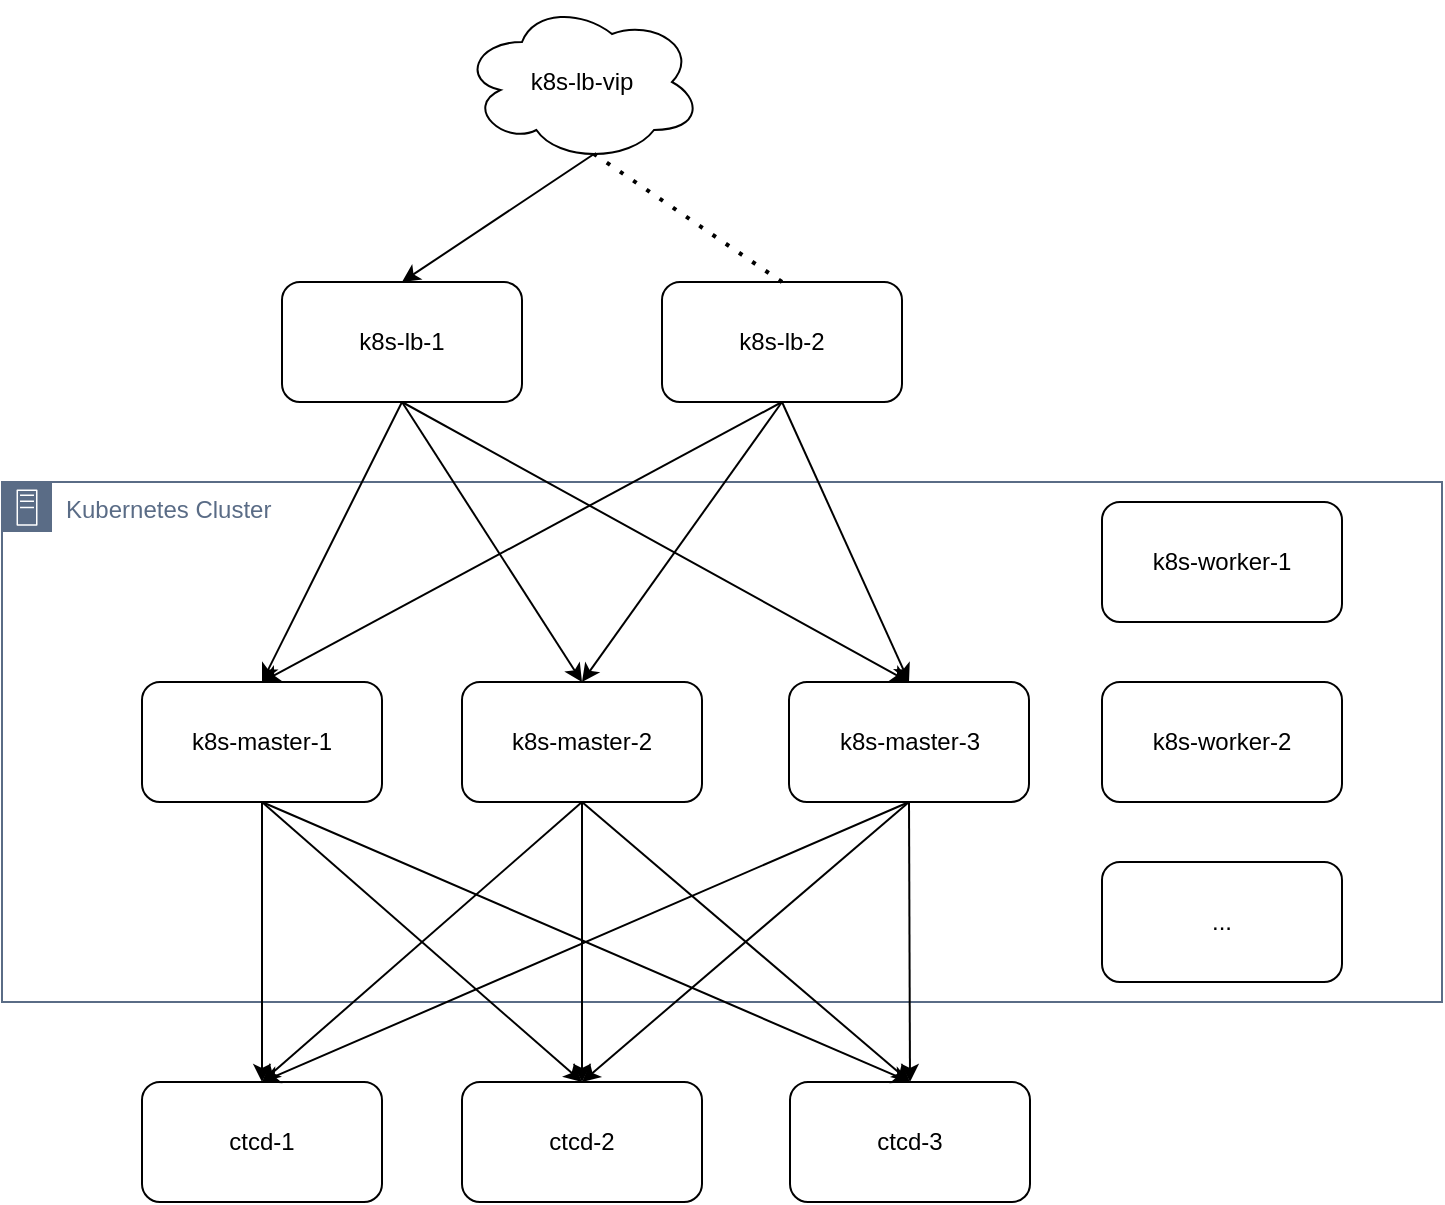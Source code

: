 <mxfile version="13.9.9" type="device"><diagram id="m-_GgwsTSkAfvci85OM7" name="Page-1"><mxGraphModel dx="1086" dy="966" grid="0" gridSize="10" guides="1" tooltips="1" connect="1" arrows="1" fold="1" page="1" pageScale="1" pageWidth="827" pageHeight="1169" math="0" shadow="0"><root><mxCell id="0"/><mxCell id="1" parent="0"/><mxCell id="NEf_bQILvgtllq2JWidJ-28" value="Kubernetes Cluster" style="points=[[0,0],[0.25,0],[0.5,0],[0.75,0],[1,0],[1,0.25],[1,0.5],[1,0.75],[1,1],[0.75,1],[0.5,1],[0.25,1],[0,1],[0,0.75],[0,0.5],[0,0.25]];outlineConnect=0;gradientColor=none;html=1;whiteSpace=wrap;fontSize=12;fontStyle=0;shape=mxgraph.aws4.group;grIcon=mxgraph.aws4.group_on_premise;strokeColor=#5A6C86;fillColor=none;verticalAlign=top;align=left;spacingLeft=30;fontColor=#5A6C86;dashed=0;" parent="1" vertex="1"><mxGeometry x="20" y="350" width="720" height="260" as="geometry"/></mxCell><mxCell id="NEf_bQILvgtllq2JWidJ-1" value="k8s-lb-1" style="rounded=1;whiteSpace=wrap;html=1;" parent="1" vertex="1"><mxGeometry x="160" y="250" width="120" height="60" as="geometry"/></mxCell><mxCell id="NEf_bQILvgtllq2JWidJ-2" value="k8s-master-2" style="rounded=1;whiteSpace=wrap;html=1;" parent="1" vertex="1"><mxGeometry x="250" y="450" width="120" height="60" as="geometry"/></mxCell><mxCell id="NEf_bQILvgtllq2JWidJ-3" value="k8s-master-3" style="rounded=1;whiteSpace=wrap;html=1;" parent="1" vertex="1"><mxGeometry x="413.5" y="450" width="120" height="60" as="geometry"/></mxCell><mxCell id="NEf_bQILvgtllq2JWidJ-4" value="k8s-master-1" style="rounded=1;whiteSpace=wrap;html=1;" parent="1" vertex="1"><mxGeometry x="90" y="450" width="120" height="60" as="geometry"/></mxCell><mxCell id="NEf_bQILvgtllq2JWidJ-5" value="k8s-lb-2" style="rounded=1;whiteSpace=wrap;html=1;" parent="1" vertex="1"><mxGeometry x="350" y="250" width="120" height="60" as="geometry"/></mxCell><mxCell id="NEf_bQILvgtllq2JWidJ-6" value="ctcd-1" style="rounded=1;whiteSpace=wrap;html=1;" parent="1" vertex="1"><mxGeometry x="90" y="650" width="120" height="60" as="geometry"/></mxCell><mxCell id="NEf_bQILvgtllq2JWidJ-7" value="ctcd-2" style="rounded=1;whiteSpace=wrap;html=1;" parent="1" vertex="1"><mxGeometry x="250" y="650" width="120" height="60" as="geometry"/></mxCell><mxCell id="NEf_bQILvgtllq2JWidJ-8" value="ctcd-3" style="rounded=1;whiteSpace=wrap;html=1;" parent="1" vertex="1"><mxGeometry x="414" y="650" width="120" height="60" as="geometry"/></mxCell><mxCell id="NEf_bQILvgtllq2JWidJ-11" value="" style="endArrow=classic;html=1;exitX=0.5;exitY=1;exitDx=0;exitDy=0;entryX=0.5;entryY=0;entryDx=0;entryDy=0;" parent="1" source="NEf_bQILvgtllq2JWidJ-4" target="NEf_bQILvgtllq2JWidJ-6" edge="1"><mxGeometry width="50" height="50" relative="1" as="geometry"><mxPoint x="390" y="590" as="sourcePoint"/><mxPoint x="440" y="540" as="targetPoint"/></mxGeometry></mxCell><mxCell id="NEf_bQILvgtllq2JWidJ-12" value="" style="endArrow=classic;html=1;entryX=0.5;entryY=0;entryDx=0;entryDy=0;" parent="1" target="NEf_bQILvgtllq2JWidJ-8" edge="1"><mxGeometry width="50" height="50" relative="1" as="geometry"><mxPoint x="150" y="510" as="sourcePoint"/><mxPoint x="440" y="540" as="targetPoint"/></mxGeometry></mxCell><mxCell id="NEf_bQILvgtllq2JWidJ-13" value="" style="endArrow=classic;html=1;entryX=0.5;entryY=0;entryDx=0;entryDy=0;exitX=0.5;exitY=1;exitDx=0;exitDy=0;" parent="1" source="NEf_bQILvgtllq2JWidJ-4" target="NEf_bQILvgtllq2JWidJ-7" edge="1"><mxGeometry width="50" height="50" relative="1" as="geometry"><mxPoint x="390" y="590" as="sourcePoint"/><mxPoint x="440" y="540" as="targetPoint"/></mxGeometry></mxCell><mxCell id="NEf_bQILvgtllq2JWidJ-14" value="" style="endArrow=classic;html=1;entryX=0.5;entryY=0;entryDx=0;entryDy=0;exitX=0.5;exitY=1;exitDx=0;exitDy=0;" parent="1" source="NEf_bQILvgtllq2JWidJ-2" target="NEf_bQILvgtllq2JWidJ-6" edge="1"><mxGeometry width="50" height="50" relative="1" as="geometry"><mxPoint x="390" y="590" as="sourcePoint"/><mxPoint x="440" y="540" as="targetPoint"/></mxGeometry></mxCell><mxCell id="NEf_bQILvgtllq2JWidJ-15" value="" style="endArrow=classic;html=1;entryX=0.5;entryY=0;entryDx=0;entryDy=0;exitX=0.5;exitY=1;exitDx=0;exitDy=0;" parent="1" source="NEf_bQILvgtllq2JWidJ-2" target="NEf_bQILvgtllq2JWidJ-7" edge="1"><mxGeometry width="50" height="50" relative="1" as="geometry"><mxPoint x="390" y="590" as="sourcePoint"/><mxPoint x="440" y="540" as="targetPoint"/></mxGeometry></mxCell><mxCell id="NEf_bQILvgtllq2JWidJ-16" value="" style="endArrow=classic;html=1;entryX=0.5;entryY=0;entryDx=0;entryDy=0;exitX=0.5;exitY=1;exitDx=0;exitDy=0;" parent="1" source="NEf_bQILvgtllq2JWidJ-3" target="NEf_bQILvgtllq2JWidJ-7" edge="1"><mxGeometry width="50" height="50" relative="1" as="geometry"><mxPoint x="390" y="590" as="sourcePoint"/><mxPoint x="440" y="540" as="targetPoint"/></mxGeometry></mxCell><mxCell id="NEf_bQILvgtllq2JWidJ-17" value="" style="endArrow=classic;html=1;entryX=0.5;entryY=0;entryDx=0;entryDy=0;exitX=0.5;exitY=1;exitDx=0;exitDy=0;" parent="1" source="NEf_bQILvgtllq2JWidJ-2" target="NEf_bQILvgtllq2JWidJ-8" edge="1"><mxGeometry width="50" height="50" relative="1" as="geometry"><mxPoint x="390" y="590" as="sourcePoint"/><mxPoint x="440" y="540" as="targetPoint"/></mxGeometry></mxCell><mxCell id="NEf_bQILvgtllq2JWidJ-18" value="" style="endArrow=classic;html=1;entryX=0.5;entryY=0;entryDx=0;entryDy=0;exitX=0.5;exitY=1;exitDx=0;exitDy=0;" parent="1" source="NEf_bQILvgtllq2JWidJ-3" target="NEf_bQILvgtllq2JWidJ-8" edge="1"><mxGeometry width="50" height="50" relative="1" as="geometry"><mxPoint x="390" y="590" as="sourcePoint"/><mxPoint x="440" y="540" as="targetPoint"/></mxGeometry></mxCell><mxCell id="NEf_bQILvgtllq2JWidJ-19" value="" style="endArrow=classic;html=1;entryX=0.5;entryY=0;entryDx=0;entryDy=0;exitX=0.5;exitY=1;exitDx=0;exitDy=0;" parent="1" source="NEf_bQILvgtllq2JWidJ-3" target="NEf_bQILvgtllq2JWidJ-6" edge="1"><mxGeometry width="50" height="50" relative="1" as="geometry"><mxPoint x="390" y="590" as="sourcePoint"/><mxPoint x="440" y="540" as="targetPoint"/></mxGeometry></mxCell><mxCell id="NEf_bQILvgtllq2JWidJ-20" value="" style="endArrow=classic;html=1;entryX=0.5;entryY=0;entryDx=0;entryDy=0;exitX=0.5;exitY=1;exitDx=0;exitDy=0;" parent="1" source="NEf_bQILvgtllq2JWidJ-1" target="NEf_bQILvgtllq2JWidJ-4" edge="1"><mxGeometry width="50" height="50" relative="1" as="geometry"><mxPoint x="390" y="590" as="sourcePoint"/><mxPoint x="440" y="540" as="targetPoint"/></mxGeometry></mxCell><mxCell id="NEf_bQILvgtllq2JWidJ-21" value="" style="endArrow=classic;html=1;exitX=0.5;exitY=1;exitDx=0;exitDy=0;" parent="1" source="NEf_bQILvgtllq2JWidJ-5" edge="1"><mxGeometry width="50" height="50" relative="1" as="geometry"><mxPoint x="390" y="590" as="sourcePoint"/><mxPoint x="150" y="450" as="targetPoint"/></mxGeometry></mxCell><mxCell id="NEf_bQILvgtllq2JWidJ-22" value="" style="endArrow=classic;html=1;entryX=0.5;entryY=0;entryDx=0;entryDy=0;exitX=0.5;exitY=1;exitDx=0;exitDy=0;" parent="1" source="NEf_bQILvgtllq2JWidJ-1" target="NEf_bQILvgtllq2JWidJ-3" edge="1"><mxGeometry width="50" height="50" relative="1" as="geometry"><mxPoint x="390" y="590" as="sourcePoint"/><mxPoint x="440" y="540" as="targetPoint"/></mxGeometry></mxCell><mxCell id="NEf_bQILvgtllq2JWidJ-23" value="" style="endArrow=classic;html=1;entryX=0.5;entryY=0;entryDx=0;entryDy=0;exitX=0.5;exitY=1;exitDx=0;exitDy=0;" parent="1" source="NEf_bQILvgtllq2JWidJ-5" target="NEf_bQILvgtllq2JWidJ-2" edge="1"><mxGeometry width="50" height="50" relative="1" as="geometry"><mxPoint x="390" y="590" as="sourcePoint"/><mxPoint x="440" y="540" as="targetPoint"/></mxGeometry></mxCell><mxCell id="NEf_bQILvgtllq2JWidJ-24" value="" style="endArrow=classic;html=1;entryX=0.5;entryY=0;entryDx=0;entryDy=0;exitX=0.5;exitY=1;exitDx=0;exitDy=0;" parent="1" source="NEf_bQILvgtllq2JWidJ-1" target="NEf_bQILvgtllq2JWidJ-2" edge="1"><mxGeometry width="50" height="50" relative="1" as="geometry"><mxPoint x="390" y="590" as="sourcePoint"/><mxPoint x="440" y="540" as="targetPoint"/></mxGeometry></mxCell><mxCell id="NEf_bQILvgtllq2JWidJ-27" value="" style="endArrow=classic;html=1;entryX=0.5;entryY=0;entryDx=0;entryDy=0;exitX=0.5;exitY=1;exitDx=0;exitDy=0;" parent="1" source="NEf_bQILvgtllq2JWidJ-5" target="NEf_bQILvgtllq2JWidJ-3" edge="1"><mxGeometry width="50" height="50" relative="1" as="geometry"><mxPoint x="390" y="590" as="sourcePoint"/><mxPoint x="440" y="540" as="targetPoint"/></mxGeometry></mxCell><mxCell id="NEf_bQILvgtllq2JWidJ-29" value="k8s-worker-1" style="rounded=1;whiteSpace=wrap;html=1;" parent="1" vertex="1"><mxGeometry x="570" y="360" width="120" height="60" as="geometry"/></mxCell><mxCell id="NEf_bQILvgtllq2JWidJ-30" value="k8s-worker-2" style="rounded=1;whiteSpace=wrap;html=1;" parent="1" vertex="1"><mxGeometry x="570" y="450" width="120" height="60" as="geometry"/></mxCell><mxCell id="NEf_bQILvgtllq2JWidJ-31" value="..." style="rounded=1;whiteSpace=wrap;html=1;" parent="1" vertex="1"><mxGeometry x="570" y="540" width="120" height="60" as="geometry"/></mxCell><mxCell id="NEf_bQILvgtllq2JWidJ-32" value="k8s-lb-vip" style="ellipse;shape=cloud;whiteSpace=wrap;html=1;" parent="1" vertex="1"><mxGeometry x="250" y="110" width="120" height="80" as="geometry"/></mxCell><mxCell id="NEf_bQILvgtllq2JWidJ-33" value="" style="endArrow=classic;html=1;entryX=0.5;entryY=0;entryDx=0;entryDy=0;exitX=0.55;exitY=0.95;exitDx=0;exitDy=0;exitPerimeter=0;" parent="1" source="NEf_bQILvgtllq2JWidJ-32" target="NEf_bQILvgtllq2JWidJ-1" edge="1"><mxGeometry width="50" height="50" relative="1" as="geometry"><mxPoint x="160" y="190" as="sourcePoint"/><mxPoint x="230" y="190" as="targetPoint"/></mxGeometry></mxCell><mxCell id="NEf_bQILvgtllq2JWidJ-34" value="" style="endArrow=none;dashed=1;html=1;dashPattern=1 3;strokeWidth=2;entryX=0.55;entryY=0.95;entryDx=0;entryDy=0;entryPerimeter=0;exitX=0.5;exitY=0;exitDx=0;exitDy=0;" parent="1" source="NEf_bQILvgtllq2JWidJ-5" target="NEf_bQILvgtllq2JWidJ-32" edge="1"><mxGeometry width="50" height="50" relative="1" as="geometry"><mxPoint x="390" y="550" as="sourcePoint"/><mxPoint x="440" y="500" as="targetPoint"/></mxGeometry></mxCell></root></mxGraphModel></diagram></mxfile>